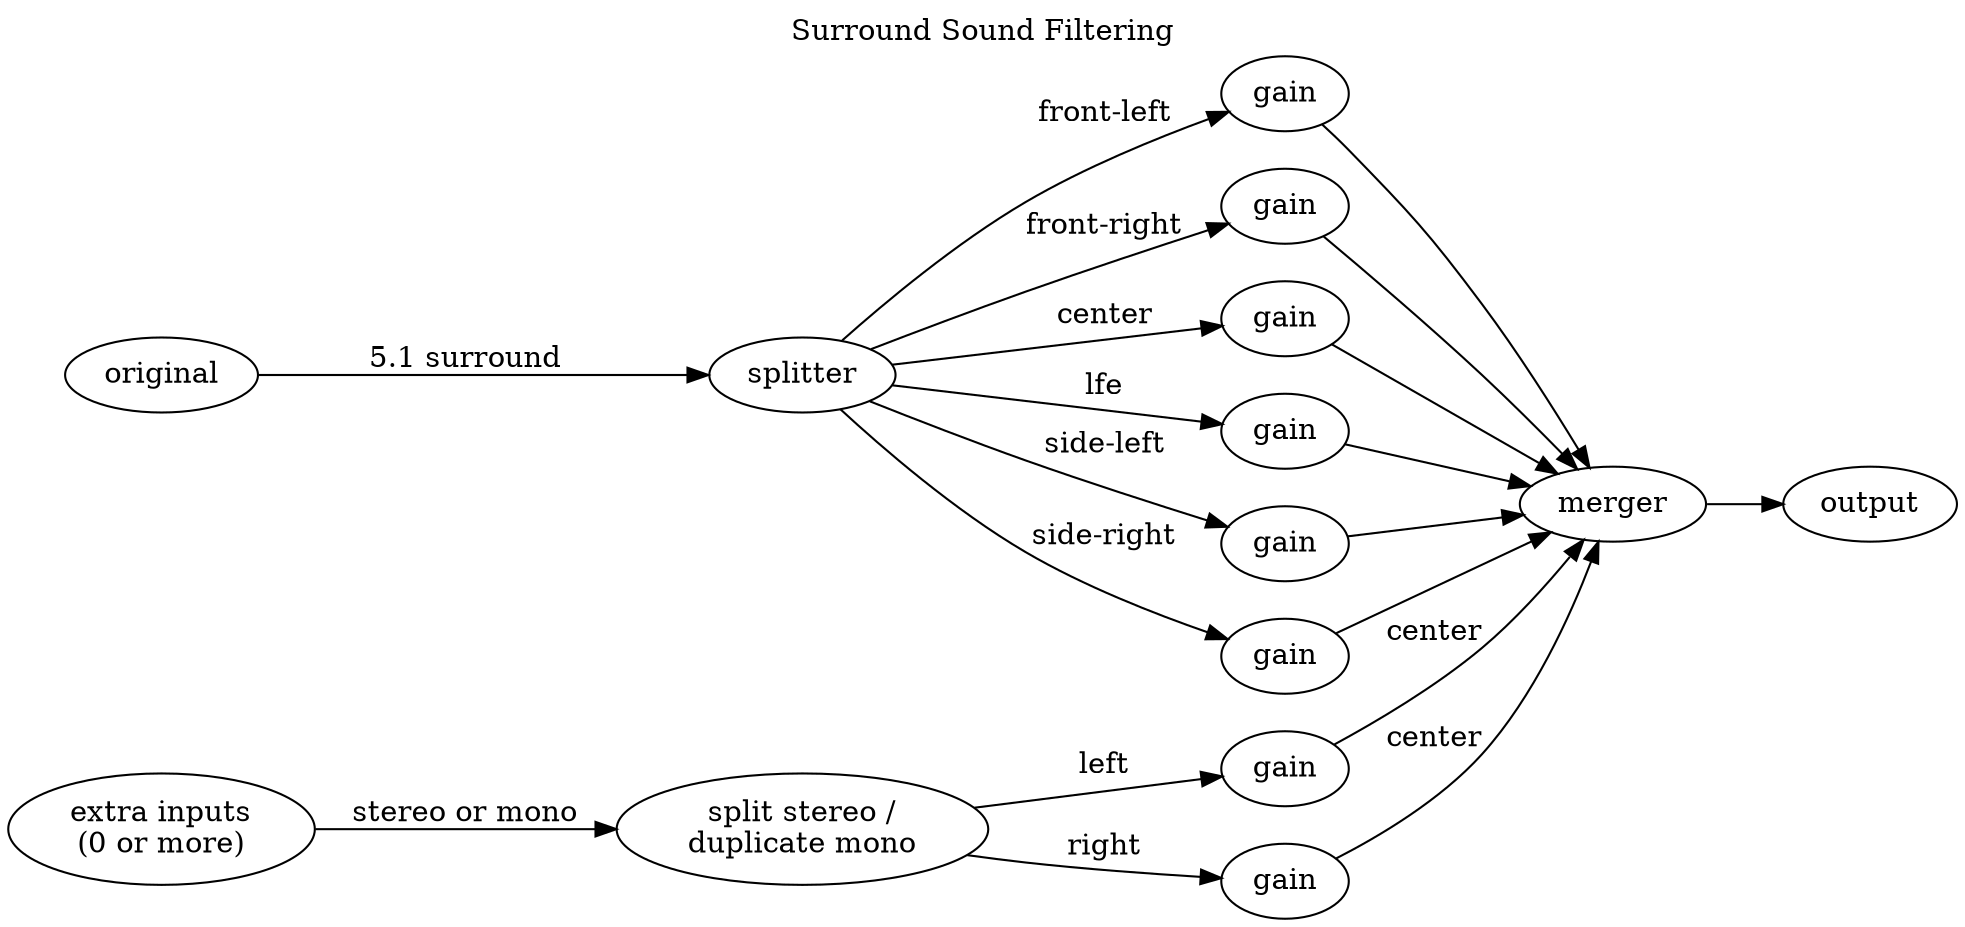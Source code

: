 digraph {
  label = "Surround Sound Filtering"
  labelloc = "t"
  rankdir = "LR"

  original -> splitter [label="5.1 surround"];

  gain0 [label="gain"];
  gain1 [label="gain"];
  gain2 [label="gain"];
  gain3 [label="gain"];
  gain4 [label="gain"];
  gain5 [label="gain"];
  gain6 [label="gain"];
  gain7 [label="gain"];

  splitter -> gain0 [label="front-left"];
  splitter -> gain1 [label="front-right"];
  splitter -> gain2 [label="center"];
  splitter -> gain3 [label="lfe"];
  splitter -> gain4 [label="side-left"];
  splitter -> gain5 [label="side-right"];

  splitter2 [label="split stereo /\nduplicate mono"];
  "extra inputs\n(0 or more)" -> splitter2 [label="stereo or mono"];
  splitter2 -> gain6 [label="left"];
  splitter2 -> gain7 [label="right"];

  gain0 -> merger;
  gain1 -> merger;
  gain2 -> merger;
  gain3 -> merger;
  gain4 -> merger;
  gain5 -> merger;
  gain6 -> merger [label="center"];
  gain7 -> merger [label="center"];

  merger -> output;
}
